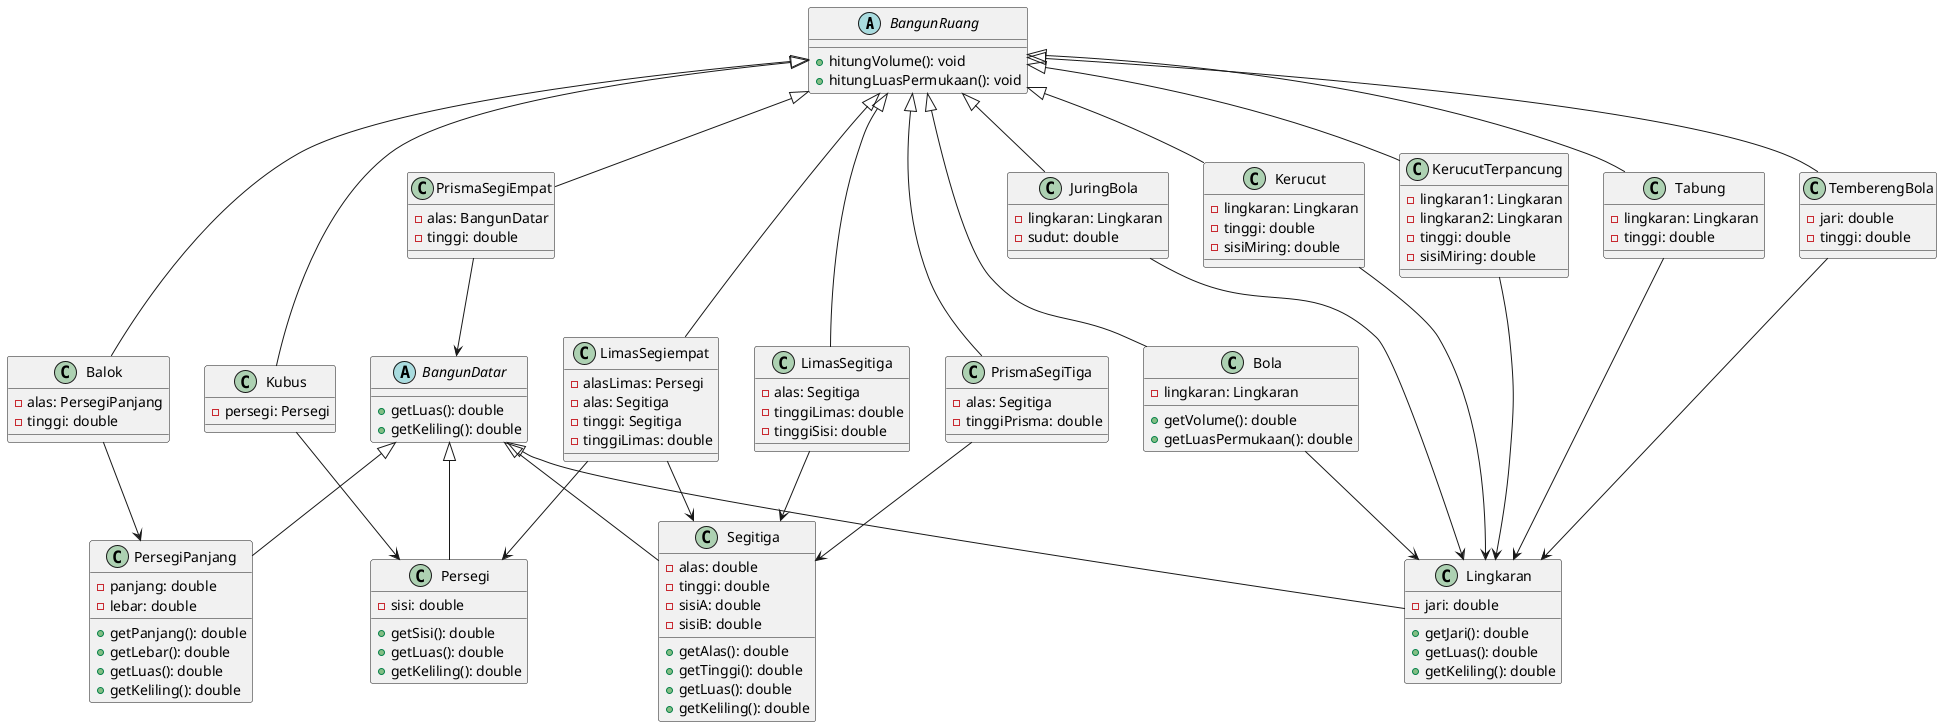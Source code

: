 @startuml

' Abstract Classes
abstract class BangunRuang {
    +hitungVolume(): void
    +hitungLuasPermukaan(): void
}

abstract class BangunDatar {
    +getLuas(): double
    +getKeliling(): double
}

' Bangun Datar Classes
class Persegi {
    -sisi: double
    +getSisi(): double
    +getLuas(): double
    +getKeliling(): double
}

class PersegiPanjang {
    -panjang: double
    -lebar: double
    +getPanjang(): double
    +getLebar(): double
    +getLuas(): double
    +getKeliling(): double
}

class Lingkaran {
    -jari: double
    +getJari(): double
    +getLuas(): double
    +getKeliling(): double
}

class Segitiga {
    -alas: double
    -tinggi: double
    -sisiA: double
    -sisiB: double
    +getAlas(): double
    +getTinggi(): double
    +getLuas(): double
    +getKeliling(): double
}

' Bangun Ruang Classes
class Balok {
    -alas: PersegiPanjang
    -tinggi: double
}

class Bola {
    -lingkaran: Lingkaran
    +getVolume(): double
    +getLuasPermukaan(): double
}

class JuringBola {
    -lingkaran: Lingkaran
    -sudut: double
}

class Kerucut {
    -lingkaran: Lingkaran
    -tinggi: double
    -sisiMiring: double
}

class KerucutTerpancung {
    -lingkaran1: Lingkaran
    -lingkaran2: Lingkaran
    -tinggi: double
    -sisiMiring: double
}

class Kubus {
    -persegi: Persegi
}

class LimasSegiempat {
    -alasLimas: Persegi
    -alas: Segitiga
    -tinggi: Segitiga
    -tinggiLimas: double
}

class LimasSegitiga {
    -alas: Segitiga
    -tinggiLimas: double
    -tinggiSisi: double
}

class PrismaSegiEmpat {
    -alas: BangunDatar
    -tinggi: double
}

class PrismaSegiTiga {
    -alas: Segitiga
    -tinggiPrisma: double
}

class Tabung {
    -lingkaran: Lingkaran
    -tinggi: double
}

class TemberengBola {
    -jari: double
    -tinggi: double
}

' Inheritance
BangunRuang <|-- Balok
BangunRuang <|-- Bola
BangunRuang <|-- JuringBola
BangunRuang <|-- Kerucut
BangunRuang <|-- KerucutTerpancung
BangunRuang <|-- Kubus
BangunRuang <|-- LimasSegiempat
BangunRuang <|-- LimasSegitiga
BangunRuang <|-- PrismaSegiEmpat
BangunRuang <|-- PrismaSegiTiga
BangunRuang <|-- Tabung
BangunRuang <|-- TemberengBola

BangunDatar <|-- Persegi
BangunDatar <|-- PersegiPanjang
BangunDatar <|-- Lingkaran
BangunDatar <|-- Segitiga

' Composition / Aggregation
Balok --> PersegiPanjang
Bola --> Lingkaran
JuringBola --> Lingkaran
Kerucut --> Lingkaran
KerucutTerpancung --> Lingkaran
Kubus --> Persegi
LimasSegiempat --> Persegi
LimasSegiempat --> Segitiga
LimasSegitiga --> Segitiga
PrismaSegiEmpat --> BangunDatar
PrismaSegiTiga --> Segitiga
Tabung --> Lingkaran
TemberengBola --> Lingkaran

@enduml
